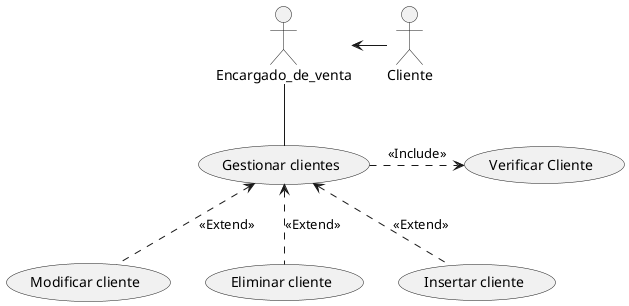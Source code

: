 @startuml 1. Gestionar clientes
actor Encargado_de_venta
actor Cliente
Encargado_de_venta -- (Gestionar clientes) 
Encargado_de_venta <- Cliente
(Gestionar clientes) .> (Verificar Cliente): <<Include>>
(Gestionar clientes) <.-(Modificar cliente): <<Extend>>
(Gestionar clientes) <.- (Eliminar cliente): <<Extend>>
(Gestionar clientes)<.-(Insertar cliente): <<Extend>>

@enduml